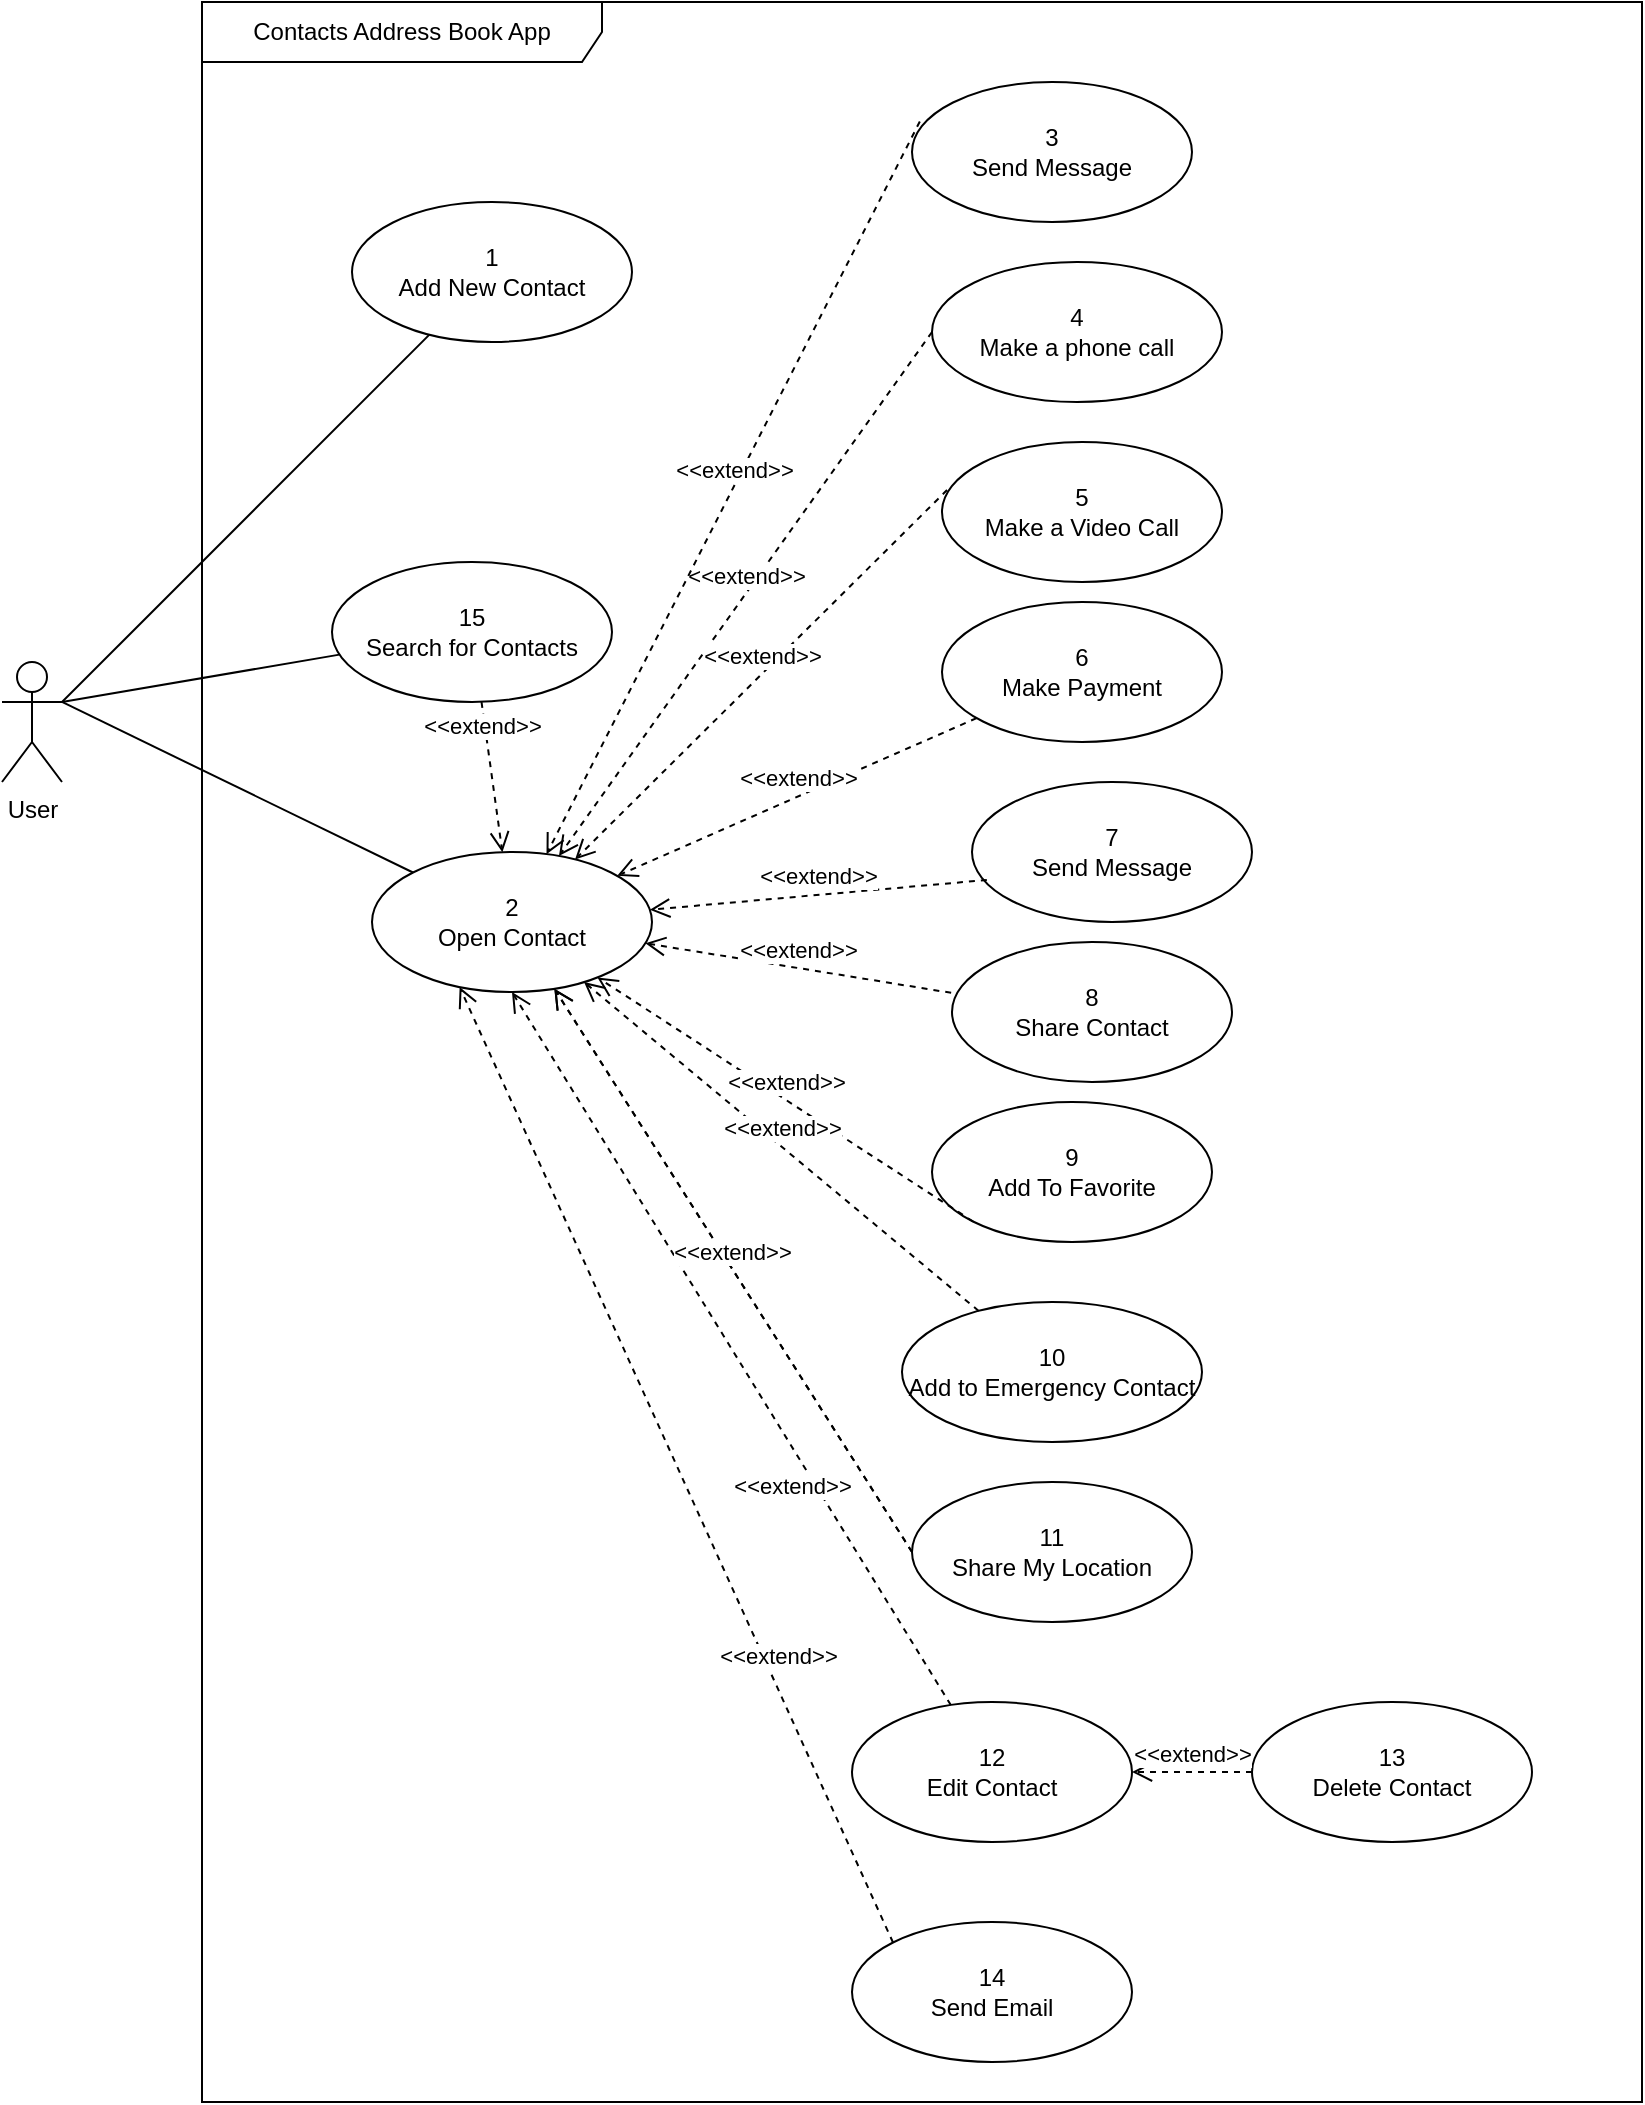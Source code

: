 <mxfile version="20.5.1" type="github">
  <diagram id="8fGyhkze5-X_S77cJ8zE" name="Page-1">
    <mxGraphModel dx="1854" dy="1156" grid="1" gridSize="10" guides="1" tooltips="1" connect="1" arrows="1" fold="1" page="1" pageScale="1" pageWidth="850" pageHeight="1100" math="0" shadow="0">
      <root>
        <mxCell id="0" />
        <mxCell id="1" parent="0" />
        <mxCell id="4OLkmAfeVT3sMfob8u-y-1" value="User" style="shape=umlActor;verticalLabelPosition=bottom;verticalAlign=top;html=1;outlineConnect=0;" vertex="1" parent="1">
          <mxGeometry x="15" y="350" width="30" height="60" as="geometry" />
        </mxCell>
        <mxCell id="4OLkmAfeVT3sMfob8u-y-14" value="Contacts Address Book App" style="shape=umlFrame;whiteSpace=wrap;html=1;width=200;height=30;" vertex="1" parent="1">
          <mxGeometry x="115" y="20" width="720" height="1050" as="geometry" />
        </mxCell>
        <mxCell id="4OLkmAfeVT3sMfob8u-y-17" value="1&lt;br&gt;Add New Contact" style="ellipse;whiteSpace=wrap;html=1;" vertex="1" parent="1">
          <mxGeometry x="190" y="120" width="140" height="70" as="geometry" />
        </mxCell>
        <mxCell id="4OLkmAfeVT3sMfob8u-y-18" value="8&lt;br&gt;Share Contact" style="ellipse;whiteSpace=wrap;html=1;" vertex="1" parent="1">
          <mxGeometry x="490" y="490" width="140" height="70" as="geometry" />
        </mxCell>
        <mxCell id="4OLkmAfeVT3sMfob8u-y-19" value="15&lt;br&gt;Search for Contacts" style="ellipse;whiteSpace=wrap;html=1;" vertex="1" parent="1">
          <mxGeometry x="180" y="300" width="140" height="70" as="geometry" />
        </mxCell>
        <mxCell id="4OLkmAfeVT3sMfob8u-y-20" value="4&lt;br&gt;Make a phone call" style="ellipse;whiteSpace=wrap;html=1;" vertex="1" parent="1">
          <mxGeometry x="480" y="150" width="145" height="70" as="geometry" />
        </mxCell>
        <mxCell id="4OLkmAfeVT3sMfob8u-y-21" value="5&lt;br&gt;Make a Video Call" style="ellipse;whiteSpace=wrap;html=1;" vertex="1" parent="1">
          <mxGeometry x="485" y="240" width="140" height="70" as="geometry" />
        </mxCell>
        <mxCell id="4OLkmAfeVT3sMfob8u-y-22" value="2&lt;br&gt;Open Contact" style="ellipse;whiteSpace=wrap;html=1;" vertex="1" parent="1">
          <mxGeometry x="200" y="445" width="140" height="70" as="geometry" />
        </mxCell>
        <mxCell id="4OLkmAfeVT3sMfob8u-y-23" value="9&lt;br&gt;Add To Favorite" style="ellipse;whiteSpace=wrap;html=1;" vertex="1" parent="1">
          <mxGeometry x="480" y="570" width="140" height="70" as="geometry" />
        </mxCell>
        <mxCell id="4OLkmAfeVT3sMfob8u-y-24" value="12&lt;br&gt;Edit Contact" style="ellipse;whiteSpace=wrap;html=1;" vertex="1" parent="1">
          <mxGeometry x="440" y="870" width="140" height="70" as="geometry" />
        </mxCell>
        <mxCell id="4OLkmAfeVT3sMfob8u-y-25" value="7&lt;br&gt;Send Message" style="ellipse;whiteSpace=wrap;html=1;" vertex="1" parent="1">
          <mxGeometry x="500" y="410" width="140" height="70" as="geometry" />
        </mxCell>
        <mxCell id="4OLkmAfeVT3sMfob8u-y-26" value="10&lt;br&gt;Add to Emergency Contact" style="ellipse;whiteSpace=wrap;html=1;" vertex="1" parent="1">
          <mxGeometry x="465" y="670" width="150" height="70" as="geometry" />
        </mxCell>
        <mxCell id="4OLkmAfeVT3sMfob8u-y-27" value="3&lt;br&gt;Send Message" style="ellipse;whiteSpace=wrap;html=1;" vertex="1" parent="1">
          <mxGeometry x="470" y="60" width="140" height="70" as="geometry" />
        </mxCell>
        <mxCell id="4OLkmAfeVT3sMfob8u-y-28" value="6&lt;br&gt;Make Payment" style="ellipse;whiteSpace=wrap;html=1;" vertex="1" parent="1">
          <mxGeometry x="485" y="320" width="140" height="70" as="geometry" />
        </mxCell>
        <mxCell id="4OLkmAfeVT3sMfob8u-y-47" value="" style="endArrow=none;html=1;rounded=0;" edge="1" parent="1" target="4OLkmAfeVT3sMfob8u-y-17">
          <mxGeometry relative="1" as="geometry">
            <mxPoint x="45" y="370" as="sourcePoint" />
            <mxPoint x="205" y="370" as="targetPoint" />
          </mxGeometry>
        </mxCell>
        <mxCell id="4OLkmAfeVT3sMfob8u-y-48" value="" style="endArrow=none;html=1;rounded=0;" edge="1" parent="1" target="4OLkmAfeVT3sMfob8u-y-19">
          <mxGeometry relative="1" as="geometry">
            <mxPoint x="45" y="370" as="sourcePoint" />
            <mxPoint x="239.607" y="271.644" as="targetPoint" />
          </mxGeometry>
        </mxCell>
        <mxCell id="4OLkmAfeVT3sMfob8u-y-50" value="" style="endArrow=none;html=1;rounded=0;entryX=0;entryY=0;entryDx=0;entryDy=0;exitX=1;exitY=0.333;exitDx=0;exitDy=0;exitPerimeter=0;" edge="1" parent="1" source="4OLkmAfeVT3sMfob8u-y-1" target="4OLkmAfeVT3sMfob8u-y-22">
          <mxGeometry relative="1" as="geometry">
            <mxPoint x="65" y="390" as="sourcePoint" />
            <mxPoint x="236.367" y="445.881" as="targetPoint" />
          </mxGeometry>
        </mxCell>
        <mxCell id="4OLkmAfeVT3sMfob8u-y-54" value="&amp;lt;&amp;lt;extend&amp;gt;&amp;gt;" style="html=1;verticalAlign=bottom;endArrow=open;dashed=1;endSize=8;rounded=0;entryX=0.5;entryY=1;entryDx=0;entryDy=0;" edge="1" parent="1" source="4OLkmAfeVT3sMfob8u-y-24" target="4OLkmAfeVT3sMfob8u-y-22">
          <mxGeometry x="-0.388" y="14" relative="1" as="geometry">
            <mxPoint x="405" y="560" as="sourcePoint" />
            <mxPoint x="345" y="560" as="targetPoint" />
            <mxPoint y="1" as="offset" />
          </mxGeometry>
        </mxCell>
        <mxCell id="4OLkmAfeVT3sMfob8u-y-55" value="&amp;lt;&amp;lt;extend&amp;gt;&amp;gt;" style="html=1;verticalAlign=bottom;endArrow=open;dashed=1;endSize=8;rounded=0;exitX=0;exitY=1;exitDx=0;exitDy=0;" edge="1" parent="1" source="4OLkmAfeVT3sMfob8u-y-23" target="4OLkmAfeVT3sMfob8u-y-22">
          <mxGeometry relative="1" as="geometry">
            <mxPoint x="285" y="529" as="sourcePoint" />
            <mxPoint x="375" y="529" as="targetPoint" />
          </mxGeometry>
        </mxCell>
        <mxCell id="4OLkmAfeVT3sMfob8u-y-56" value="&amp;lt;&amp;lt;extend&amp;gt;&amp;gt;" style="html=1;verticalAlign=bottom;endArrow=open;dashed=1;endSize=8;rounded=0;" edge="1" parent="1" source="4OLkmAfeVT3sMfob8u-y-26" target="4OLkmAfeVT3sMfob8u-y-22">
          <mxGeometry relative="1" as="geometry">
            <mxPoint x="365" y="585" as="sourcePoint" />
            <mxPoint x="455" y="585" as="targetPoint" />
          </mxGeometry>
        </mxCell>
        <mxCell id="4OLkmAfeVT3sMfob8u-y-60" value="&amp;lt;&amp;lt;extend&amp;gt;&amp;gt;" style="html=1;verticalAlign=bottom;endArrow=open;dashed=1;endSize=8;rounded=0;exitX=-0.003;exitY=0.363;exitDx=0;exitDy=0;exitPerimeter=0;" edge="1" parent="1" source="4OLkmAfeVT3sMfob8u-y-18" target="4OLkmAfeVT3sMfob8u-y-22">
          <mxGeometry relative="1" as="geometry">
            <mxPoint x="354.996" y="410.005" as="sourcePoint" />
            <mxPoint x="491.749" y="347.28" as="targetPoint" />
          </mxGeometry>
        </mxCell>
        <mxCell id="4OLkmAfeVT3sMfob8u-y-61" value="&amp;lt;&amp;lt;extend&amp;gt;&amp;gt;" style="html=1;verticalAlign=bottom;endArrow=open;dashed=1;endSize=8;rounded=0;exitX=0;exitY=0.5;exitDx=0;exitDy=0;" edge="1" parent="1" source="4OLkmAfeVT3sMfob8u-y-20" target="4OLkmAfeVT3sMfob8u-y-22">
          <mxGeometry relative="1" as="geometry">
            <mxPoint x="287.88" y="279.97" as="sourcePoint" />
            <mxPoint x="300" y="880" as="targetPoint" />
          </mxGeometry>
        </mxCell>
        <mxCell id="4OLkmAfeVT3sMfob8u-y-62" value="&amp;lt;&amp;lt;extend&amp;gt;&amp;gt;" style="html=1;verticalAlign=bottom;endArrow=open;dashed=1;endSize=8;rounded=0;exitX=0.018;exitY=0.343;exitDx=0;exitDy=0;exitPerimeter=0;" edge="1" parent="1" source="4OLkmAfeVT3sMfob8u-y-21" target="4OLkmAfeVT3sMfob8u-y-22">
          <mxGeometry relative="1" as="geometry">
            <mxPoint x="355" y="245" as="sourcePoint" />
            <mxPoint x="300" y="890" as="targetPoint" />
          </mxGeometry>
        </mxCell>
        <mxCell id="4OLkmAfeVT3sMfob8u-y-63" value="&amp;lt;&amp;lt;extend&amp;gt;&amp;gt;" style="html=1;verticalAlign=bottom;endArrow=open;dashed=1;endSize=8;rounded=0;exitX=0.028;exitY=0.282;exitDx=0;exitDy=0;exitPerimeter=0;" edge="1" parent="1" source="4OLkmAfeVT3sMfob8u-y-27" target="4OLkmAfeVT3sMfob8u-y-22">
          <mxGeometry relative="1" as="geometry">
            <mxPoint x="365" y="255" as="sourcePoint" />
            <mxPoint x="485" y="310" as="targetPoint" />
          </mxGeometry>
        </mxCell>
        <mxCell id="4OLkmAfeVT3sMfob8u-y-64" value="&amp;lt;&amp;lt;extend&amp;gt;&amp;gt;" style="html=1;verticalAlign=bottom;endArrow=open;dashed=1;endSize=8;rounded=0;" edge="1" parent="1" source="4OLkmAfeVT3sMfob8u-y-28" target="4OLkmAfeVT3sMfob8u-y-22">
          <mxGeometry relative="1" as="geometry">
            <mxPoint x="375" y="265" as="sourcePoint" />
            <mxPoint x="586.554" y="242.334" as="targetPoint" />
          </mxGeometry>
        </mxCell>
        <mxCell id="4OLkmAfeVT3sMfob8u-y-65" value="&amp;lt;&amp;lt;extend&amp;gt;&amp;gt;" style="html=1;verticalAlign=bottom;endArrow=open;dashed=1;endSize=8;rounded=0;exitX=0.053;exitY=0.7;exitDx=0;exitDy=0;exitPerimeter=0;" edge="1" parent="1" source="4OLkmAfeVT3sMfob8u-y-25" target="4OLkmAfeVT3sMfob8u-y-22">
          <mxGeometry relative="1" as="geometry">
            <mxPoint x="460" y="570" as="sourcePoint" />
            <mxPoint x="290" y="880" as="targetPoint" />
          </mxGeometry>
        </mxCell>
        <mxCell id="4OLkmAfeVT3sMfob8u-y-79" value="13&lt;br&gt;Delete Contact" style="ellipse;whiteSpace=wrap;html=1;" vertex="1" parent="1">
          <mxGeometry x="640" y="870" width="140" height="70" as="geometry" />
        </mxCell>
        <mxCell id="4OLkmAfeVT3sMfob8u-y-80" value="&amp;lt;&amp;lt;extend&amp;gt;&amp;gt;" style="html=1;verticalAlign=bottom;endArrow=open;dashed=1;endSize=8;rounded=0;exitX=0;exitY=0.5;exitDx=0;exitDy=0;entryX=1;entryY=0.5;entryDx=0;entryDy=0;" edge="1" parent="1" source="4OLkmAfeVT3sMfob8u-y-79" target="4OLkmAfeVT3sMfob8u-y-24">
          <mxGeometry relative="1" as="geometry">
            <mxPoint x="595.0" y="730" as="sourcePoint" />
            <mxPoint x="315.0" y="730" as="targetPoint" />
          </mxGeometry>
        </mxCell>
        <mxCell id="4OLkmAfeVT3sMfob8u-y-88" value="&amp;lt;&amp;lt;extend&amp;gt;&amp;gt;" style="html=1;verticalAlign=bottom;endArrow=open;dashed=1;endSize=8;rounded=0;exitX=0;exitY=0.5;exitDx=0;exitDy=0;" edge="1" parent="1" source="4OLkmAfeVT3sMfob8u-y-87" target="4OLkmAfeVT3sMfob8u-y-22">
          <mxGeometry relative="1" as="geometry">
            <mxPoint x="563.268" y="504.877" as="sourcePoint" />
            <mxPoint x="343.838" y="576.039" as="targetPoint" />
          </mxGeometry>
        </mxCell>
        <mxCell id="4OLkmAfeVT3sMfob8u-y-89" value="&amp;lt;&amp;lt;extend&amp;gt;&amp;gt;" style="html=1;verticalAlign=bottom;endArrow=open;dashed=1;endSize=8;rounded=0;" edge="1" parent="1" source="4OLkmAfeVT3sMfob8u-y-19" target="4OLkmAfeVT3sMfob8u-y-22">
          <mxGeometry x="-0.443" y="-3" relative="1" as="geometry">
            <mxPoint x="465.711" y="793.967" as="sourcePoint" />
            <mxPoint x="335.005" y="889.492" as="targetPoint" />
            <mxPoint as="offset" />
          </mxGeometry>
        </mxCell>
        <mxCell id="4OLkmAfeVT3sMfob8u-y-90" value="14&lt;br&gt;Send Email" style="ellipse;whiteSpace=wrap;html=1;" vertex="1" parent="1">
          <mxGeometry x="440" y="980" width="140" height="70" as="geometry" />
        </mxCell>
        <mxCell id="4OLkmAfeVT3sMfob8u-y-91" value="&amp;lt;&amp;lt;extend&amp;gt;&amp;gt;" style="html=1;verticalAlign=bottom;endArrow=open;dashed=1;endSize=8;rounded=0;exitX=0;exitY=0.5;exitDx=0;exitDy=0;startArrow=none;" edge="1" parent="1" source="4OLkmAfeVT3sMfob8u-y-87" target="4OLkmAfeVT3sMfob8u-y-22">
          <mxGeometry relative="1" as="geometry">
            <mxPoint x="517.42" y="459.0" as="sourcePoint" />
            <mxPoint x="347.862" y="481.415" as="targetPoint" />
          </mxGeometry>
        </mxCell>
        <mxCell id="4OLkmAfeVT3sMfob8u-y-87" value="11&lt;br&gt;Share My Location" style="ellipse;whiteSpace=wrap;html=1;" vertex="1" parent="1">
          <mxGeometry x="470" y="760" width="140" height="70" as="geometry" />
        </mxCell>
        <mxCell id="4OLkmAfeVT3sMfob8u-y-94" value="&amp;lt;&amp;lt;extend&amp;gt;&amp;gt;" style="html=1;verticalAlign=bottom;endArrow=open;dashed=1;endSize=8;rounded=0;entryX=0.313;entryY=0.965;entryDx=0;entryDy=0;entryPerimeter=0;exitX=0;exitY=0;exitDx=0;exitDy=0;" edge="1" parent="1" source="4OLkmAfeVT3sMfob8u-y-90" target="4OLkmAfeVT3sMfob8u-y-22">
          <mxGeometry x="-0.443" y="-3" relative="1" as="geometry">
            <mxPoint x="359.704" y="1046.548" as="sourcePoint" />
            <mxPoint x="140.29" y="690.0" as="targetPoint" />
            <mxPoint as="offset" />
          </mxGeometry>
        </mxCell>
      </root>
    </mxGraphModel>
  </diagram>
</mxfile>
